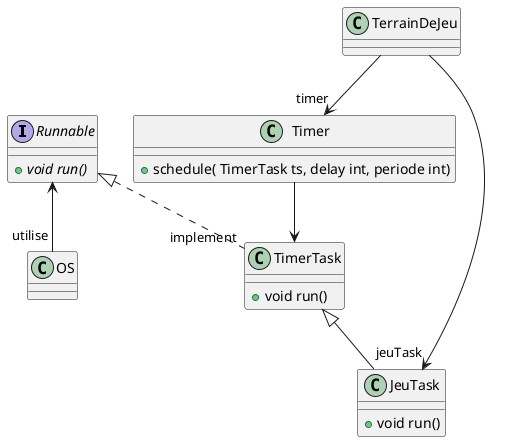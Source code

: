 @startuml

interface Runnable {
    {abstract} +void run()
}

class OS {
}

class TimerTask {
    +void run()
}

class TerrainDeJeu {
}

class JeuTask {
    +void run()
}

class Timer{
    +schedule( TimerTask ts, delay int, periode int)
}

Runnable <-- "utilise" OS

TimerTask <|-- JeuTask

Runnable <|.. "implement" TimerTask

TerrainDeJeu --> "timer" Timer
TerrainDeJeu --> "jeuTask" JeuTask
Timer --> TimerTask



@enduml
